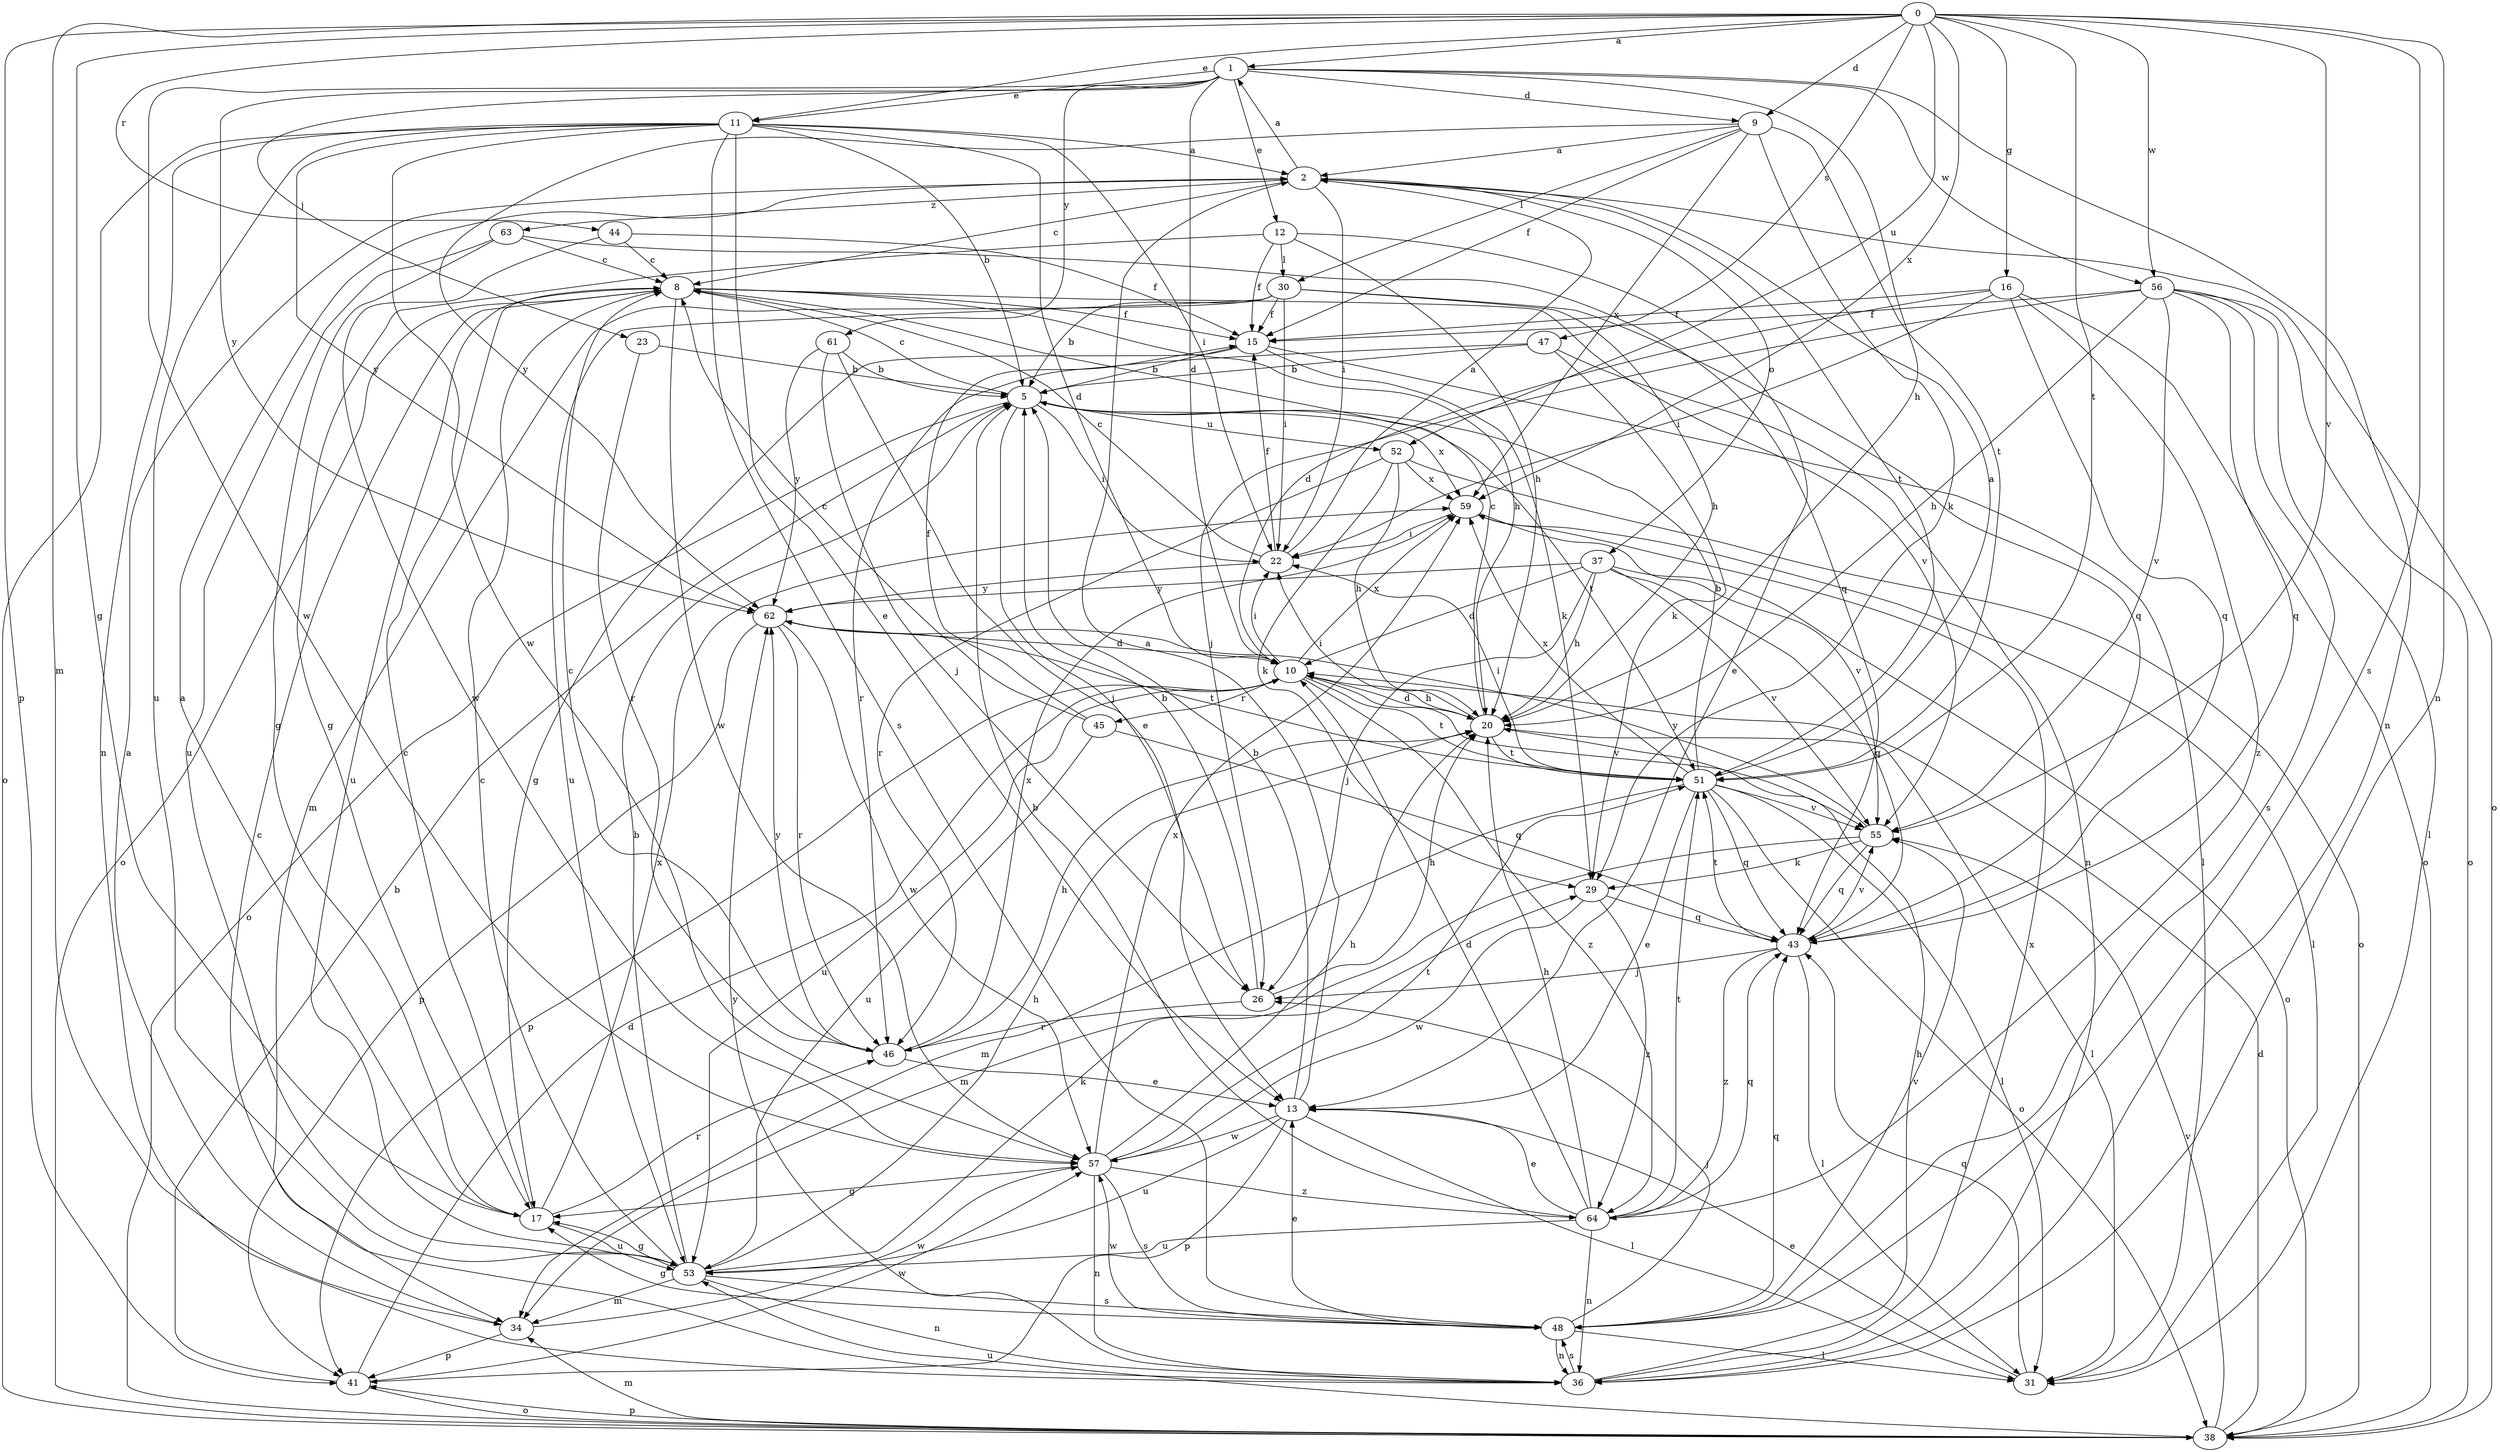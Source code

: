 strict digraph  {
0;
1;
2;
5;
8;
9;
10;
11;
12;
13;
15;
16;
17;
20;
22;
23;
26;
29;
30;
31;
34;
36;
37;
38;
41;
43;
44;
45;
46;
47;
48;
51;
52;
53;
55;
56;
57;
59;
61;
62;
63;
64;
0 -> 1  [label=a];
0 -> 9  [label=d];
0 -> 11  [label=e];
0 -> 16  [label=g];
0 -> 17  [label=g];
0 -> 34  [label=m];
0 -> 36  [label=n];
0 -> 41  [label=p];
0 -> 44  [label=r];
0 -> 47  [label=s];
0 -> 48  [label=s];
0 -> 51  [label=t];
0 -> 52  [label=u];
0 -> 55  [label=v];
0 -> 56  [label=w];
0 -> 59  [label=x];
1 -> 9  [label=d];
1 -> 10  [label=d];
1 -> 11  [label=e];
1 -> 12  [label=e];
1 -> 20  [label=h];
1 -> 23  [label=j];
1 -> 36  [label=n];
1 -> 56  [label=w];
1 -> 57  [label=w];
1 -> 61  [label=y];
1 -> 62  [label=y];
2 -> 1  [label=a];
2 -> 8  [label=c];
2 -> 22  [label=i];
2 -> 37  [label=o];
2 -> 38  [label=o];
2 -> 51  [label=t];
2 -> 63  [label=z];
5 -> 8  [label=c];
5 -> 22  [label=i];
5 -> 26  [label=j];
5 -> 38  [label=o];
5 -> 51  [label=t];
5 -> 52  [label=u];
5 -> 59  [label=x];
8 -> 15  [label=f];
8 -> 20  [label=h];
8 -> 38  [label=o];
8 -> 53  [label=u];
8 -> 55  [label=v];
8 -> 57  [label=w];
9 -> 2  [label=a];
9 -> 15  [label=f];
9 -> 29  [label=k];
9 -> 30  [label=l];
9 -> 51  [label=t];
9 -> 59  [label=x];
9 -> 62  [label=y];
10 -> 20  [label=h];
10 -> 22  [label=i];
10 -> 41  [label=p];
10 -> 45  [label=r];
10 -> 51  [label=t];
10 -> 53  [label=u];
10 -> 55  [label=v];
10 -> 59  [label=x];
10 -> 64  [label=z];
11 -> 2  [label=a];
11 -> 5  [label=b];
11 -> 10  [label=d];
11 -> 13  [label=e];
11 -> 22  [label=i];
11 -> 36  [label=n];
11 -> 38  [label=o];
11 -> 48  [label=s];
11 -> 53  [label=u];
11 -> 57  [label=w];
11 -> 62  [label=y];
12 -> 13  [label=e];
12 -> 15  [label=f];
12 -> 17  [label=g];
12 -> 20  [label=h];
12 -> 30  [label=l];
13 -> 2  [label=a];
13 -> 5  [label=b];
13 -> 31  [label=l];
13 -> 41  [label=p];
13 -> 53  [label=u];
13 -> 57  [label=w];
15 -> 5  [label=b];
15 -> 17  [label=g];
15 -> 29  [label=k];
15 -> 31  [label=l];
16 -> 10  [label=d];
16 -> 15  [label=f];
16 -> 22  [label=i];
16 -> 38  [label=o];
16 -> 43  [label=q];
16 -> 64  [label=z];
17 -> 2  [label=a];
17 -> 8  [label=c];
17 -> 46  [label=r];
17 -> 53  [label=u];
17 -> 59  [label=x];
20 -> 8  [label=c];
20 -> 10  [label=d];
20 -> 22  [label=i];
20 -> 31  [label=l];
20 -> 51  [label=t];
22 -> 2  [label=a];
22 -> 8  [label=c];
22 -> 15  [label=f];
22 -> 62  [label=y];
23 -> 5  [label=b];
23 -> 46  [label=r];
26 -> 5  [label=b];
26 -> 20  [label=h];
26 -> 46  [label=r];
29 -> 43  [label=q];
29 -> 57  [label=w];
29 -> 64  [label=z];
30 -> 5  [label=b];
30 -> 15  [label=f];
30 -> 20  [label=h];
30 -> 22  [label=i];
30 -> 34  [label=m];
30 -> 43  [label=q];
30 -> 53  [label=u];
31 -> 13  [label=e];
31 -> 43  [label=q];
34 -> 2  [label=a];
34 -> 41  [label=p];
34 -> 57  [label=w];
36 -> 8  [label=c];
36 -> 20  [label=h];
36 -> 48  [label=s];
36 -> 59  [label=x];
36 -> 62  [label=y];
37 -> 10  [label=d];
37 -> 20  [label=h];
37 -> 26  [label=j];
37 -> 38  [label=o];
37 -> 43  [label=q];
37 -> 55  [label=v];
37 -> 62  [label=y];
38 -> 10  [label=d];
38 -> 34  [label=m];
38 -> 41  [label=p];
38 -> 53  [label=u];
38 -> 55  [label=v];
41 -> 5  [label=b];
41 -> 10  [label=d];
41 -> 38  [label=o];
41 -> 57  [label=w];
43 -> 26  [label=j];
43 -> 31  [label=l];
43 -> 51  [label=t];
43 -> 55  [label=v];
43 -> 64  [label=z];
44 -> 8  [label=c];
44 -> 15  [label=f];
44 -> 57  [label=w];
45 -> 8  [label=c];
45 -> 15  [label=f];
45 -> 43  [label=q];
45 -> 53  [label=u];
46 -> 8  [label=c];
46 -> 13  [label=e];
46 -> 20  [label=h];
46 -> 59  [label=x];
46 -> 62  [label=y];
47 -> 5  [label=b];
47 -> 29  [label=k];
47 -> 36  [label=n];
47 -> 46  [label=r];
48 -> 13  [label=e];
48 -> 17  [label=g];
48 -> 26  [label=j];
48 -> 31  [label=l];
48 -> 36  [label=n];
48 -> 43  [label=q];
48 -> 55  [label=v];
48 -> 57  [label=w];
51 -> 2  [label=a];
51 -> 5  [label=b];
51 -> 13  [label=e];
51 -> 22  [label=i];
51 -> 31  [label=l];
51 -> 34  [label=m];
51 -> 38  [label=o];
51 -> 43  [label=q];
51 -> 55  [label=v];
51 -> 59  [label=x];
52 -> 20  [label=h];
52 -> 29  [label=k];
52 -> 38  [label=o];
52 -> 46  [label=r];
52 -> 59  [label=x];
53 -> 5  [label=b];
53 -> 8  [label=c];
53 -> 17  [label=g];
53 -> 20  [label=h];
53 -> 29  [label=k];
53 -> 34  [label=m];
53 -> 36  [label=n];
53 -> 48  [label=s];
55 -> 29  [label=k];
55 -> 34  [label=m];
55 -> 43  [label=q];
55 -> 62  [label=y];
56 -> 15  [label=f];
56 -> 20  [label=h];
56 -> 26  [label=j];
56 -> 31  [label=l];
56 -> 38  [label=o];
56 -> 43  [label=q];
56 -> 48  [label=s];
56 -> 55  [label=v];
57 -> 17  [label=g];
57 -> 20  [label=h];
57 -> 36  [label=n];
57 -> 48  [label=s];
57 -> 51  [label=t];
57 -> 59  [label=x];
57 -> 64  [label=z];
59 -> 22  [label=i];
59 -> 31  [label=l];
59 -> 55  [label=v];
61 -> 5  [label=b];
61 -> 13  [label=e];
61 -> 26  [label=j];
61 -> 62  [label=y];
62 -> 10  [label=d];
62 -> 41  [label=p];
62 -> 46  [label=r];
62 -> 51  [label=t];
62 -> 57  [label=w];
63 -> 8  [label=c];
63 -> 17  [label=g];
63 -> 43  [label=q];
63 -> 53  [label=u];
64 -> 5  [label=b];
64 -> 10  [label=d];
64 -> 13  [label=e];
64 -> 20  [label=h];
64 -> 36  [label=n];
64 -> 43  [label=q];
64 -> 51  [label=t];
64 -> 53  [label=u];
}
